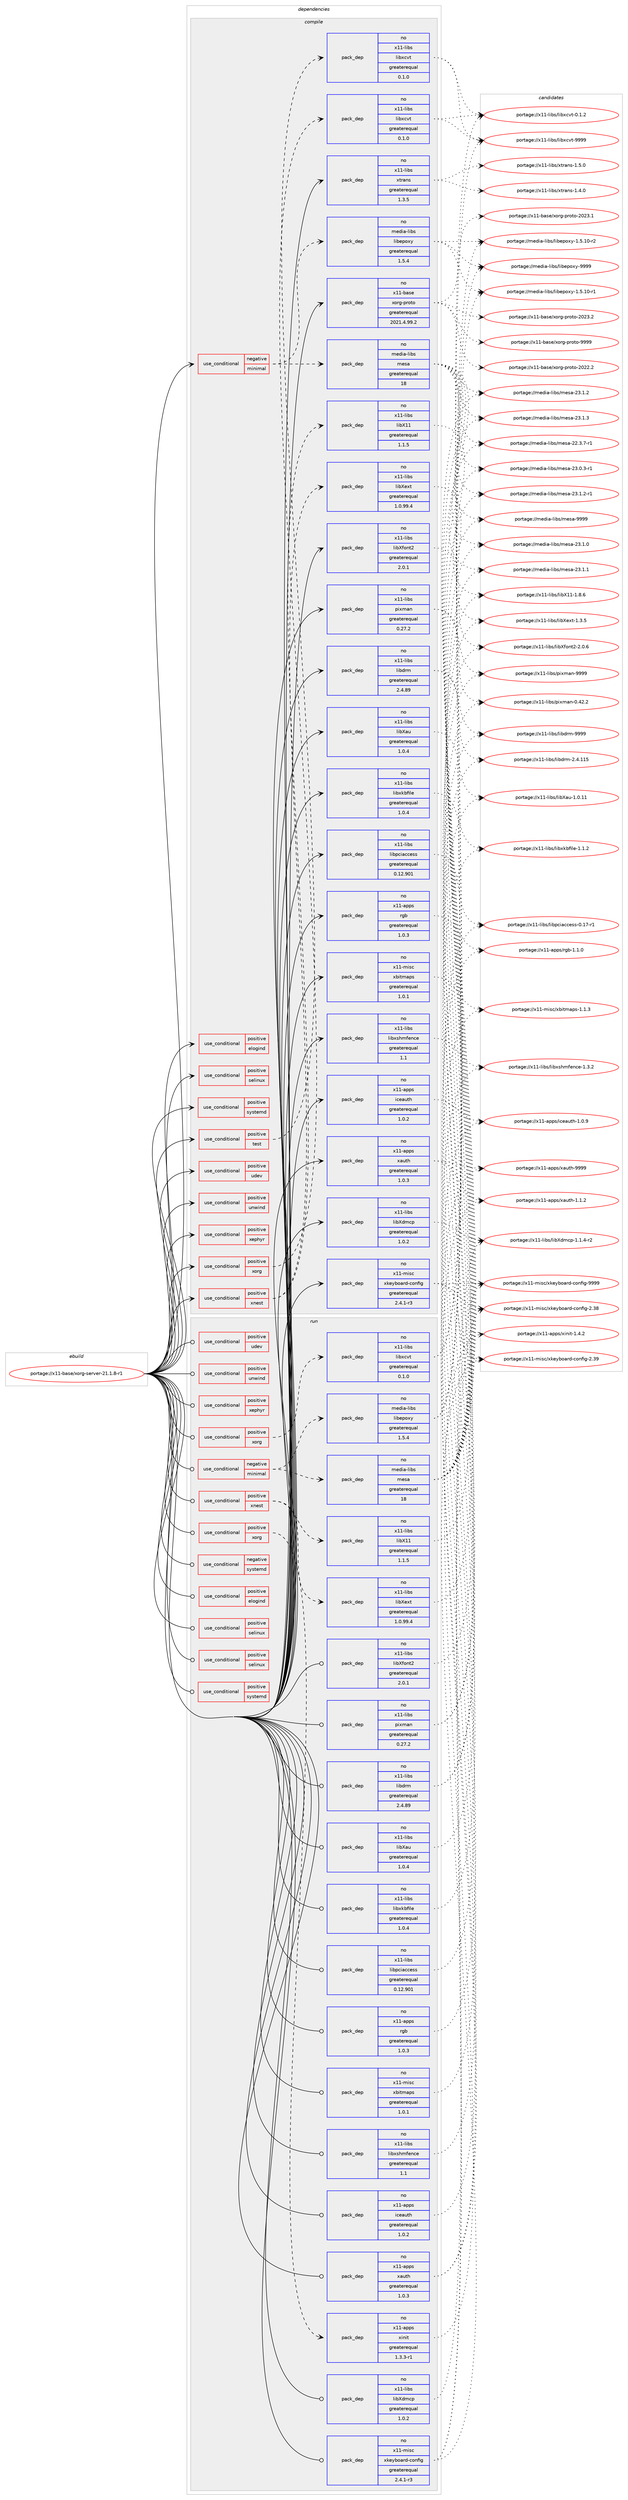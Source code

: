 digraph prolog {

# *************
# Graph options
# *************

newrank=true;
concentrate=true;
compound=true;
graph [rankdir=LR,fontname=Helvetica,fontsize=10,ranksep=1.5];#, ranksep=2.5, nodesep=0.2];
edge  [arrowhead=vee];
node  [fontname=Helvetica,fontsize=10];

# **********
# The ebuild
# **********

subgraph cluster_leftcol {
color=gray;
label=<<i>ebuild</i>>;
id [label="portage://x11-base/xorg-server-21.1.8-r1", color=red, width=4, href="../x11-base/xorg-server-21.1.8-r1.svg"];
}

# ****************
# The dependencies
# ****************

subgraph cluster_midcol {
color=gray;
label=<<i>dependencies</i>>;
subgraph cluster_compile {
fillcolor="#eeeeee";
style=filled;
label=<<i>compile</i>>;
subgraph cond1316 {
dependency2992 [label=<<TABLE BORDER="0" CELLBORDER="1" CELLSPACING="0" CELLPADDING="4"><TR><TD ROWSPAN="3" CELLPADDING="10">use_conditional</TD></TR><TR><TD>negative</TD></TR><TR><TD>minimal</TD></TR></TABLE>>, shape=none, color=red];
subgraph pack1550 {
dependency2993 [label=<<TABLE BORDER="0" CELLBORDER="1" CELLSPACING="0" CELLPADDING="4" WIDTH="220"><TR><TD ROWSPAN="6" CELLPADDING="30">pack_dep</TD></TR><TR><TD WIDTH="110">no</TD></TR><TR><TD>media-libs</TD></TR><TR><TD>mesa</TD></TR><TR><TD>greaterequal</TD></TR><TR><TD>18</TD></TR></TABLE>>, shape=none, color=blue];
}
dependency2992:e -> dependency2993:w [weight=20,style="dashed",arrowhead="vee"];
subgraph pack1551 {
dependency2994 [label=<<TABLE BORDER="0" CELLBORDER="1" CELLSPACING="0" CELLPADDING="4" WIDTH="220"><TR><TD ROWSPAN="6" CELLPADDING="30">pack_dep</TD></TR><TR><TD WIDTH="110">no</TD></TR><TR><TD>media-libs</TD></TR><TR><TD>libepoxy</TD></TR><TR><TD>greaterequal</TD></TR><TR><TD>1.5.4</TD></TR></TABLE>>, shape=none, color=blue];
}
dependency2992:e -> dependency2994:w [weight=20,style="dashed",arrowhead="vee"];
}
id:e -> dependency2992:w [weight=20,style="solid",arrowhead="vee"];
subgraph cond1317 {
dependency2995 [label=<<TABLE BORDER="0" CELLBORDER="1" CELLSPACING="0" CELLPADDING="4"><TR><TD ROWSPAN="3" CELLPADDING="10">use_conditional</TD></TR><TR><TD>positive</TD></TR><TR><TD>elogind</TD></TR></TABLE>>, shape=none, color=red];
# *** BEGIN UNKNOWN DEPENDENCY TYPE (TODO) ***
# dependency2995 -> package_dependency(portage://x11-base/xorg-server-21.1.8-r1,install,no,sys-apps,dbus,none,[,,],[],[])
# *** END UNKNOWN DEPENDENCY TYPE (TODO) ***

# *** BEGIN UNKNOWN DEPENDENCY TYPE (TODO) ***
# dependency2995 -> package_dependency(portage://x11-base/xorg-server-21.1.8-r1,install,no,sys-auth,elogind,none,[,,],[],[use(enable(pam),none)])
# *** END UNKNOWN DEPENDENCY TYPE (TODO) ***

# *** BEGIN UNKNOWN DEPENDENCY TYPE (TODO) ***
# dependency2995 -> package_dependency(portage://x11-base/xorg-server-21.1.8-r1,install,no,sys-auth,pambase,none,[,,],[],[use(enable(elogind),none)])
# *** END UNKNOWN DEPENDENCY TYPE (TODO) ***

}
id:e -> dependency2995:w [weight=20,style="solid",arrowhead="vee"];
subgraph cond1318 {
dependency2996 [label=<<TABLE BORDER="0" CELLBORDER="1" CELLSPACING="0" CELLPADDING="4"><TR><TD ROWSPAN="3" CELLPADDING="10">use_conditional</TD></TR><TR><TD>positive</TD></TR><TR><TD>selinux</TD></TR></TABLE>>, shape=none, color=red];
# *** BEGIN UNKNOWN DEPENDENCY TYPE (TODO) ***
# dependency2996 -> package_dependency(portage://x11-base/xorg-server-21.1.8-r1,install,no,sys-process,audit,none,[,,],[],[])
# *** END UNKNOWN DEPENDENCY TYPE (TODO) ***

# *** BEGIN UNKNOWN DEPENDENCY TYPE (TODO) ***
# dependency2996 -> package_dependency(portage://x11-base/xorg-server-21.1.8-r1,install,no,sys-libs,libselinux,none,[,,],any_same_slot,[])
# *** END UNKNOWN DEPENDENCY TYPE (TODO) ***

}
id:e -> dependency2996:w [weight=20,style="solid",arrowhead="vee"];
subgraph cond1319 {
dependency2997 [label=<<TABLE BORDER="0" CELLBORDER="1" CELLSPACING="0" CELLPADDING="4"><TR><TD ROWSPAN="3" CELLPADDING="10">use_conditional</TD></TR><TR><TD>positive</TD></TR><TR><TD>systemd</TD></TR></TABLE>>, shape=none, color=red];
# *** BEGIN UNKNOWN DEPENDENCY TYPE (TODO) ***
# dependency2997 -> package_dependency(portage://x11-base/xorg-server-21.1.8-r1,install,no,sys-apps,dbus,none,[,,],[],[])
# *** END UNKNOWN DEPENDENCY TYPE (TODO) ***

# *** BEGIN UNKNOWN DEPENDENCY TYPE (TODO) ***
# dependency2997 -> package_dependency(portage://x11-base/xorg-server-21.1.8-r1,install,no,sys-apps,systemd,none,[,,],[],[])
# *** END UNKNOWN DEPENDENCY TYPE (TODO) ***

}
id:e -> dependency2997:w [weight=20,style="solid",arrowhead="vee"];
subgraph cond1320 {
dependency2998 [label=<<TABLE BORDER="0" CELLBORDER="1" CELLSPACING="0" CELLPADDING="4"><TR><TD ROWSPAN="3" CELLPADDING="10">use_conditional</TD></TR><TR><TD>positive</TD></TR><TR><TD>test</TD></TR></TABLE>>, shape=none, color=red];
subgraph pack1552 {
dependency2999 [label=<<TABLE BORDER="0" CELLBORDER="1" CELLSPACING="0" CELLPADDING="4" WIDTH="220"><TR><TD ROWSPAN="6" CELLPADDING="30">pack_dep</TD></TR><TR><TD WIDTH="110">no</TD></TR><TR><TD>x11-libs</TD></TR><TR><TD>libxcvt</TD></TR><TR><TD>greaterequal</TD></TR><TR><TD>0.1.0</TD></TR></TABLE>>, shape=none, color=blue];
}
dependency2998:e -> dependency2999:w [weight=20,style="dashed",arrowhead="vee"];
}
id:e -> dependency2998:w [weight=20,style="solid",arrowhead="vee"];
subgraph cond1321 {
dependency3000 [label=<<TABLE BORDER="0" CELLBORDER="1" CELLSPACING="0" CELLPADDING="4"><TR><TD ROWSPAN="3" CELLPADDING="10">use_conditional</TD></TR><TR><TD>positive</TD></TR><TR><TD>udev</TD></TR></TABLE>>, shape=none, color=red];
# *** BEGIN UNKNOWN DEPENDENCY TYPE (TODO) ***
# dependency3000 -> package_dependency(portage://x11-base/xorg-server-21.1.8-r1,install,no,virtual,libudev,none,[,,],any_same_slot,[])
# *** END UNKNOWN DEPENDENCY TYPE (TODO) ***

}
id:e -> dependency3000:w [weight=20,style="solid",arrowhead="vee"];
subgraph cond1322 {
dependency3001 [label=<<TABLE BORDER="0" CELLBORDER="1" CELLSPACING="0" CELLPADDING="4"><TR><TD ROWSPAN="3" CELLPADDING="10">use_conditional</TD></TR><TR><TD>positive</TD></TR><TR><TD>unwind</TD></TR></TABLE>>, shape=none, color=red];
# *** BEGIN UNKNOWN DEPENDENCY TYPE (TODO) ***
# dependency3001 -> package_dependency(portage://x11-base/xorg-server-21.1.8-r1,install,no,sys-libs,libunwind,none,[,,],any_same_slot,[])
# *** END UNKNOWN DEPENDENCY TYPE (TODO) ***

}
id:e -> dependency3001:w [weight=20,style="solid",arrowhead="vee"];
subgraph cond1323 {
dependency3002 [label=<<TABLE BORDER="0" CELLBORDER="1" CELLSPACING="0" CELLPADDING="4"><TR><TD ROWSPAN="3" CELLPADDING="10">use_conditional</TD></TR><TR><TD>positive</TD></TR><TR><TD>xephyr</TD></TR></TABLE>>, shape=none, color=red];
# *** BEGIN UNKNOWN DEPENDENCY TYPE (TODO) ***
# dependency3002 -> package_dependency(portage://x11-base/xorg-server-21.1.8-r1,install,no,x11-libs,libxcb,none,[,,],[],[])
# *** END UNKNOWN DEPENDENCY TYPE (TODO) ***

# *** BEGIN UNKNOWN DEPENDENCY TYPE (TODO) ***
# dependency3002 -> package_dependency(portage://x11-base/xorg-server-21.1.8-r1,install,no,x11-libs,xcb-util,none,[,,],[],[])
# *** END UNKNOWN DEPENDENCY TYPE (TODO) ***

# *** BEGIN UNKNOWN DEPENDENCY TYPE (TODO) ***
# dependency3002 -> package_dependency(portage://x11-base/xorg-server-21.1.8-r1,install,no,x11-libs,xcb-util-image,none,[,,],[],[])
# *** END UNKNOWN DEPENDENCY TYPE (TODO) ***

# *** BEGIN UNKNOWN DEPENDENCY TYPE (TODO) ***
# dependency3002 -> package_dependency(portage://x11-base/xorg-server-21.1.8-r1,install,no,x11-libs,xcb-util-keysyms,none,[,,],[],[])
# *** END UNKNOWN DEPENDENCY TYPE (TODO) ***

# *** BEGIN UNKNOWN DEPENDENCY TYPE (TODO) ***
# dependency3002 -> package_dependency(portage://x11-base/xorg-server-21.1.8-r1,install,no,x11-libs,xcb-util-renderutil,none,[,,],[],[])
# *** END UNKNOWN DEPENDENCY TYPE (TODO) ***

# *** BEGIN UNKNOWN DEPENDENCY TYPE (TODO) ***
# dependency3002 -> package_dependency(portage://x11-base/xorg-server-21.1.8-r1,install,no,x11-libs,xcb-util-wm,none,[,,],[],[])
# *** END UNKNOWN DEPENDENCY TYPE (TODO) ***

}
id:e -> dependency3002:w [weight=20,style="solid",arrowhead="vee"];
subgraph cond1324 {
dependency3003 [label=<<TABLE BORDER="0" CELLBORDER="1" CELLSPACING="0" CELLPADDING="4"><TR><TD ROWSPAN="3" CELLPADDING="10">use_conditional</TD></TR><TR><TD>positive</TD></TR><TR><TD>xnest</TD></TR></TABLE>>, shape=none, color=red];
subgraph pack1553 {
dependency3004 [label=<<TABLE BORDER="0" CELLBORDER="1" CELLSPACING="0" CELLPADDING="4" WIDTH="220"><TR><TD ROWSPAN="6" CELLPADDING="30">pack_dep</TD></TR><TR><TD WIDTH="110">no</TD></TR><TR><TD>x11-libs</TD></TR><TR><TD>libXext</TD></TR><TR><TD>greaterequal</TD></TR><TR><TD>1.0.99.4</TD></TR></TABLE>>, shape=none, color=blue];
}
dependency3003:e -> dependency3004:w [weight=20,style="dashed",arrowhead="vee"];
subgraph pack1554 {
dependency3005 [label=<<TABLE BORDER="0" CELLBORDER="1" CELLSPACING="0" CELLPADDING="4" WIDTH="220"><TR><TD ROWSPAN="6" CELLPADDING="30">pack_dep</TD></TR><TR><TD WIDTH="110">no</TD></TR><TR><TD>x11-libs</TD></TR><TR><TD>libX11</TD></TR><TR><TD>greaterequal</TD></TR><TR><TD>1.1.5</TD></TR></TABLE>>, shape=none, color=blue];
}
dependency3003:e -> dependency3005:w [weight=20,style="dashed",arrowhead="vee"];
}
id:e -> dependency3003:w [weight=20,style="solid",arrowhead="vee"];
subgraph cond1325 {
dependency3006 [label=<<TABLE BORDER="0" CELLBORDER="1" CELLSPACING="0" CELLPADDING="4"><TR><TD ROWSPAN="3" CELLPADDING="10">use_conditional</TD></TR><TR><TD>positive</TD></TR><TR><TD>xorg</TD></TR></TABLE>>, shape=none, color=red];
subgraph pack1555 {
dependency3007 [label=<<TABLE BORDER="0" CELLBORDER="1" CELLSPACING="0" CELLPADDING="4" WIDTH="220"><TR><TD ROWSPAN="6" CELLPADDING="30">pack_dep</TD></TR><TR><TD WIDTH="110">no</TD></TR><TR><TD>x11-libs</TD></TR><TR><TD>libxcvt</TD></TR><TR><TD>greaterequal</TD></TR><TR><TD>0.1.0</TD></TR></TABLE>>, shape=none, color=blue];
}
dependency3006:e -> dependency3007:w [weight=20,style="dashed",arrowhead="vee"];
}
id:e -> dependency3006:w [weight=20,style="solid",arrowhead="vee"];
# *** BEGIN UNKNOWN DEPENDENCY TYPE (TODO) ***
# id -> package_dependency(portage://x11-base/xorg-server-21.1.8-r1,install,no,dev-libs,libbsd,none,[,,],[],[])
# *** END UNKNOWN DEPENDENCY TYPE (TODO) ***

# *** BEGIN UNKNOWN DEPENDENCY TYPE (TODO) ***
# id -> package_dependency(portage://x11-base/xorg-server-21.1.8-r1,install,no,dev-libs,openssl,none,[,,],[slot(0),equal],[])
# *** END UNKNOWN DEPENDENCY TYPE (TODO) ***

# *** BEGIN UNKNOWN DEPENDENCY TYPE (TODO) ***
# id -> package_dependency(portage://x11-base/xorg-server-21.1.8-r1,install,no,media-fonts,font-util,none,[,,],[],[])
# *** END UNKNOWN DEPENDENCY TYPE (TODO) ***

# *** BEGIN UNKNOWN DEPENDENCY TYPE (TODO) ***
# id -> package_dependency(portage://x11-base/xorg-server-21.1.8-r1,install,no,media-libs,libglvnd,none,[,,],[],[use(enable(X),none)])
# *** END UNKNOWN DEPENDENCY TYPE (TODO) ***

subgraph pack1556 {
dependency3008 [label=<<TABLE BORDER="0" CELLBORDER="1" CELLSPACING="0" CELLPADDING="4" WIDTH="220"><TR><TD ROWSPAN="6" CELLPADDING="30">pack_dep</TD></TR><TR><TD WIDTH="110">no</TD></TR><TR><TD>x11-apps</TD></TR><TR><TD>iceauth</TD></TR><TR><TD>greaterequal</TD></TR><TR><TD>1.0.2</TD></TR></TABLE>>, shape=none, color=blue];
}
id:e -> dependency3008:w [weight=20,style="solid",arrowhead="vee"];
subgraph pack1557 {
dependency3009 [label=<<TABLE BORDER="0" CELLBORDER="1" CELLSPACING="0" CELLPADDING="4" WIDTH="220"><TR><TD ROWSPAN="6" CELLPADDING="30">pack_dep</TD></TR><TR><TD WIDTH="110">no</TD></TR><TR><TD>x11-apps</TD></TR><TR><TD>rgb</TD></TR><TR><TD>greaterequal</TD></TR><TR><TD>1.0.3</TD></TR></TABLE>>, shape=none, color=blue];
}
id:e -> dependency3009:w [weight=20,style="solid",arrowhead="vee"];
subgraph pack1558 {
dependency3010 [label=<<TABLE BORDER="0" CELLBORDER="1" CELLSPACING="0" CELLPADDING="4" WIDTH="220"><TR><TD ROWSPAN="6" CELLPADDING="30">pack_dep</TD></TR><TR><TD WIDTH="110">no</TD></TR><TR><TD>x11-apps</TD></TR><TR><TD>xauth</TD></TR><TR><TD>greaterequal</TD></TR><TR><TD>1.0.3</TD></TR></TABLE>>, shape=none, color=blue];
}
id:e -> dependency3010:w [weight=20,style="solid",arrowhead="vee"];
# *** BEGIN UNKNOWN DEPENDENCY TYPE (TODO) ***
# id -> package_dependency(portage://x11-base/xorg-server-21.1.8-r1,install,no,x11-apps,xkbcomp,none,[,,],[],[])
# *** END UNKNOWN DEPENDENCY TYPE (TODO) ***

subgraph pack1559 {
dependency3011 [label=<<TABLE BORDER="0" CELLBORDER="1" CELLSPACING="0" CELLPADDING="4" WIDTH="220"><TR><TD ROWSPAN="6" CELLPADDING="30">pack_dep</TD></TR><TR><TD WIDTH="110">no</TD></TR><TR><TD>x11-base</TD></TR><TR><TD>xorg-proto</TD></TR><TR><TD>greaterequal</TD></TR><TR><TD>2021.4.99.2</TD></TR></TABLE>>, shape=none, color=blue];
}
id:e -> dependency3011:w [weight=20,style="solid",arrowhead="vee"];
subgraph pack1560 {
dependency3012 [label=<<TABLE BORDER="0" CELLBORDER="1" CELLSPACING="0" CELLPADDING="4" WIDTH="220"><TR><TD ROWSPAN="6" CELLPADDING="30">pack_dep</TD></TR><TR><TD WIDTH="110">no</TD></TR><TR><TD>x11-libs</TD></TR><TR><TD>libXau</TD></TR><TR><TD>greaterequal</TD></TR><TR><TD>1.0.4</TD></TR></TABLE>>, shape=none, color=blue];
}
id:e -> dependency3012:w [weight=20,style="solid",arrowhead="vee"];
subgraph pack1561 {
dependency3013 [label=<<TABLE BORDER="0" CELLBORDER="1" CELLSPACING="0" CELLPADDING="4" WIDTH="220"><TR><TD ROWSPAN="6" CELLPADDING="30">pack_dep</TD></TR><TR><TD WIDTH="110">no</TD></TR><TR><TD>x11-libs</TD></TR><TR><TD>libXdmcp</TD></TR><TR><TD>greaterequal</TD></TR><TR><TD>1.0.2</TD></TR></TABLE>>, shape=none, color=blue];
}
id:e -> dependency3013:w [weight=20,style="solid",arrowhead="vee"];
subgraph pack1562 {
dependency3014 [label=<<TABLE BORDER="0" CELLBORDER="1" CELLSPACING="0" CELLPADDING="4" WIDTH="220"><TR><TD ROWSPAN="6" CELLPADDING="30">pack_dep</TD></TR><TR><TD WIDTH="110">no</TD></TR><TR><TD>x11-libs</TD></TR><TR><TD>libXfont2</TD></TR><TR><TD>greaterequal</TD></TR><TR><TD>2.0.1</TD></TR></TABLE>>, shape=none, color=blue];
}
id:e -> dependency3014:w [weight=20,style="solid",arrowhead="vee"];
subgraph pack1563 {
dependency3015 [label=<<TABLE BORDER="0" CELLBORDER="1" CELLSPACING="0" CELLPADDING="4" WIDTH="220"><TR><TD ROWSPAN="6" CELLPADDING="30">pack_dep</TD></TR><TR><TD WIDTH="110">no</TD></TR><TR><TD>x11-libs</TD></TR><TR><TD>libdrm</TD></TR><TR><TD>greaterequal</TD></TR><TR><TD>2.4.89</TD></TR></TABLE>>, shape=none, color=blue];
}
id:e -> dependency3015:w [weight=20,style="solid",arrowhead="vee"];
subgraph pack1564 {
dependency3016 [label=<<TABLE BORDER="0" CELLBORDER="1" CELLSPACING="0" CELLPADDING="4" WIDTH="220"><TR><TD ROWSPAN="6" CELLPADDING="30">pack_dep</TD></TR><TR><TD WIDTH="110">no</TD></TR><TR><TD>x11-libs</TD></TR><TR><TD>libpciaccess</TD></TR><TR><TD>greaterequal</TD></TR><TR><TD>0.12.901</TD></TR></TABLE>>, shape=none, color=blue];
}
id:e -> dependency3016:w [weight=20,style="solid",arrowhead="vee"];
subgraph pack1565 {
dependency3017 [label=<<TABLE BORDER="0" CELLBORDER="1" CELLSPACING="0" CELLPADDING="4" WIDTH="220"><TR><TD ROWSPAN="6" CELLPADDING="30">pack_dep</TD></TR><TR><TD WIDTH="110">no</TD></TR><TR><TD>x11-libs</TD></TR><TR><TD>libxkbfile</TD></TR><TR><TD>greaterequal</TD></TR><TR><TD>1.0.4</TD></TR></TABLE>>, shape=none, color=blue];
}
id:e -> dependency3017:w [weight=20,style="solid",arrowhead="vee"];
subgraph pack1566 {
dependency3018 [label=<<TABLE BORDER="0" CELLBORDER="1" CELLSPACING="0" CELLPADDING="4" WIDTH="220"><TR><TD ROWSPAN="6" CELLPADDING="30">pack_dep</TD></TR><TR><TD WIDTH="110">no</TD></TR><TR><TD>x11-libs</TD></TR><TR><TD>libxshmfence</TD></TR><TR><TD>greaterequal</TD></TR><TR><TD>1.1</TD></TR></TABLE>>, shape=none, color=blue];
}
id:e -> dependency3018:w [weight=20,style="solid",arrowhead="vee"];
subgraph pack1567 {
dependency3019 [label=<<TABLE BORDER="0" CELLBORDER="1" CELLSPACING="0" CELLPADDING="4" WIDTH="220"><TR><TD ROWSPAN="6" CELLPADDING="30">pack_dep</TD></TR><TR><TD WIDTH="110">no</TD></TR><TR><TD>x11-libs</TD></TR><TR><TD>pixman</TD></TR><TR><TD>greaterequal</TD></TR><TR><TD>0.27.2</TD></TR></TABLE>>, shape=none, color=blue];
}
id:e -> dependency3019:w [weight=20,style="solid",arrowhead="vee"];
subgraph pack1568 {
dependency3020 [label=<<TABLE BORDER="0" CELLBORDER="1" CELLSPACING="0" CELLPADDING="4" WIDTH="220"><TR><TD ROWSPAN="6" CELLPADDING="30">pack_dep</TD></TR><TR><TD WIDTH="110">no</TD></TR><TR><TD>x11-libs</TD></TR><TR><TD>xtrans</TD></TR><TR><TD>greaterequal</TD></TR><TR><TD>1.3.5</TD></TR></TABLE>>, shape=none, color=blue];
}
id:e -> dependency3020:w [weight=20,style="solid",arrowhead="vee"];
subgraph pack1569 {
dependency3021 [label=<<TABLE BORDER="0" CELLBORDER="1" CELLSPACING="0" CELLPADDING="4" WIDTH="220"><TR><TD ROWSPAN="6" CELLPADDING="30">pack_dep</TD></TR><TR><TD WIDTH="110">no</TD></TR><TR><TD>x11-misc</TD></TR><TR><TD>xbitmaps</TD></TR><TR><TD>greaterequal</TD></TR><TR><TD>1.0.1</TD></TR></TABLE>>, shape=none, color=blue];
}
id:e -> dependency3021:w [weight=20,style="solid",arrowhead="vee"];
subgraph pack1570 {
dependency3022 [label=<<TABLE BORDER="0" CELLBORDER="1" CELLSPACING="0" CELLPADDING="4" WIDTH="220"><TR><TD ROWSPAN="6" CELLPADDING="30">pack_dep</TD></TR><TR><TD WIDTH="110">no</TD></TR><TR><TD>x11-misc</TD></TR><TR><TD>xkeyboard-config</TD></TR><TR><TD>greaterequal</TD></TR><TR><TD>2.4.1-r3</TD></TR></TABLE>>, shape=none, color=blue];
}
id:e -> dependency3022:w [weight=20,style="solid",arrowhead="vee"];
# *** BEGIN UNKNOWN DEPENDENCY TYPE (TODO) ***
# id -> package_dependency(portage://x11-base/xorg-server-21.1.8-r1,install,strong,x11-drivers,nvidia-drivers,none,[,,],[],[use(disable(libglvnd),positive)])
# *** END UNKNOWN DEPENDENCY TYPE (TODO) ***

}
subgraph cluster_compileandrun {
fillcolor="#eeeeee";
style=filled;
label=<<i>compile and run</i>>;
}
subgraph cluster_run {
fillcolor="#eeeeee";
style=filled;
label=<<i>run</i>>;
subgraph cond1326 {
dependency3023 [label=<<TABLE BORDER="0" CELLBORDER="1" CELLSPACING="0" CELLPADDING="4"><TR><TD ROWSPAN="3" CELLPADDING="10">use_conditional</TD></TR><TR><TD>negative</TD></TR><TR><TD>minimal</TD></TR></TABLE>>, shape=none, color=red];
subgraph pack1571 {
dependency3024 [label=<<TABLE BORDER="0" CELLBORDER="1" CELLSPACING="0" CELLPADDING="4" WIDTH="220"><TR><TD ROWSPAN="6" CELLPADDING="30">pack_dep</TD></TR><TR><TD WIDTH="110">no</TD></TR><TR><TD>media-libs</TD></TR><TR><TD>mesa</TD></TR><TR><TD>greaterequal</TD></TR><TR><TD>18</TD></TR></TABLE>>, shape=none, color=blue];
}
dependency3023:e -> dependency3024:w [weight=20,style="dashed",arrowhead="vee"];
subgraph pack1572 {
dependency3025 [label=<<TABLE BORDER="0" CELLBORDER="1" CELLSPACING="0" CELLPADDING="4" WIDTH="220"><TR><TD ROWSPAN="6" CELLPADDING="30">pack_dep</TD></TR><TR><TD WIDTH="110">no</TD></TR><TR><TD>media-libs</TD></TR><TR><TD>libepoxy</TD></TR><TR><TD>greaterequal</TD></TR><TR><TD>1.5.4</TD></TR></TABLE>>, shape=none, color=blue];
}
dependency3023:e -> dependency3025:w [weight=20,style="dashed",arrowhead="vee"];
}
id:e -> dependency3023:w [weight=20,style="solid",arrowhead="odot"];
subgraph cond1327 {
dependency3026 [label=<<TABLE BORDER="0" CELLBORDER="1" CELLSPACING="0" CELLPADDING="4"><TR><TD ROWSPAN="3" CELLPADDING="10">use_conditional</TD></TR><TR><TD>negative</TD></TR><TR><TD>systemd</TD></TR></TABLE>>, shape=none, color=red];
# *** BEGIN UNKNOWN DEPENDENCY TYPE (TODO) ***
# dependency3026 -> package_dependency(portage://x11-base/xorg-server-21.1.8-r1,run,no,gui-libs,display-manager-init,none,[,,],[],[])
# *** END UNKNOWN DEPENDENCY TYPE (TODO) ***

}
id:e -> dependency3026:w [weight=20,style="solid",arrowhead="odot"];
subgraph cond1328 {
dependency3027 [label=<<TABLE BORDER="0" CELLBORDER="1" CELLSPACING="0" CELLPADDING="4"><TR><TD ROWSPAN="3" CELLPADDING="10">use_conditional</TD></TR><TR><TD>positive</TD></TR><TR><TD>elogind</TD></TR></TABLE>>, shape=none, color=red];
# *** BEGIN UNKNOWN DEPENDENCY TYPE (TODO) ***
# dependency3027 -> package_dependency(portage://x11-base/xorg-server-21.1.8-r1,run,no,sys-apps,dbus,none,[,,],[],[])
# *** END UNKNOWN DEPENDENCY TYPE (TODO) ***

# *** BEGIN UNKNOWN DEPENDENCY TYPE (TODO) ***
# dependency3027 -> package_dependency(portage://x11-base/xorg-server-21.1.8-r1,run,no,sys-auth,elogind,none,[,,],[],[use(enable(pam),none)])
# *** END UNKNOWN DEPENDENCY TYPE (TODO) ***

# *** BEGIN UNKNOWN DEPENDENCY TYPE (TODO) ***
# dependency3027 -> package_dependency(portage://x11-base/xorg-server-21.1.8-r1,run,no,sys-auth,pambase,none,[,,],[],[use(enable(elogind),none)])
# *** END UNKNOWN DEPENDENCY TYPE (TODO) ***

}
id:e -> dependency3027:w [weight=20,style="solid",arrowhead="odot"];
subgraph cond1329 {
dependency3028 [label=<<TABLE BORDER="0" CELLBORDER="1" CELLSPACING="0" CELLPADDING="4"><TR><TD ROWSPAN="3" CELLPADDING="10">use_conditional</TD></TR><TR><TD>positive</TD></TR><TR><TD>selinux</TD></TR></TABLE>>, shape=none, color=red];
# *** BEGIN UNKNOWN DEPENDENCY TYPE (TODO) ***
# dependency3028 -> package_dependency(portage://x11-base/xorg-server-21.1.8-r1,run,no,sec-policy,selinux-xserver,none,[,,],[],[])
# *** END UNKNOWN DEPENDENCY TYPE (TODO) ***

}
id:e -> dependency3028:w [weight=20,style="solid",arrowhead="odot"];
subgraph cond1330 {
dependency3029 [label=<<TABLE BORDER="0" CELLBORDER="1" CELLSPACING="0" CELLPADDING="4"><TR><TD ROWSPAN="3" CELLPADDING="10">use_conditional</TD></TR><TR><TD>positive</TD></TR><TR><TD>selinux</TD></TR></TABLE>>, shape=none, color=red];
# *** BEGIN UNKNOWN DEPENDENCY TYPE (TODO) ***
# dependency3029 -> package_dependency(portage://x11-base/xorg-server-21.1.8-r1,run,no,sys-process,audit,none,[,,],[],[])
# *** END UNKNOWN DEPENDENCY TYPE (TODO) ***

# *** BEGIN UNKNOWN DEPENDENCY TYPE (TODO) ***
# dependency3029 -> package_dependency(portage://x11-base/xorg-server-21.1.8-r1,run,no,sys-libs,libselinux,none,[,,],any_same_slot,[])
# *** END UNKNOWN DEPENDENCY TYPE (TODO) ***

}
id:e -> dependency3029:w [weight=20,style="solid",arrowhead="odot"];
subgraph cond1331 {
dependency3030 [label=<<TABLE BORDER="0" CELLBORDER="1" CELLSPACING="0" CELLPADDING="4"><TR><TD ROWSPAN="3" CELLPADDING="10">use_conditional</TD></TR><TR><TD>positive</TD></TR><TR><TD>systemd</TD></TR></TABLE>>, shape=none, color=red];
# *** BEGIN UNKNOWN DEPENDENCY TYPE (TODO) ***
# dependency3030 -> package_dependency(portage://x11-base/xorg-server-21.1.8-r1,run,no,sys-apps,dbus,none,[,,],[],[])
# *** END UNKNOWN DEPENDENCY TYPE (TODO) ***

# *** BEGIN UNKNOWN DEPENDENCY TYPE (TODO) ***
# dependency3030 -> package_dependency(portage://x11-base/xorg-server-21.1.8-r1,run,no,sys-apps,systemd,none,[,,],[],[])
# *** END UNKNOWN DEPENDENCY TYPE (TODO) ***

}
id:e -> dependency3030:w [weight=20,style="solid",arrowhead="odot"];
subgraph cond1332 {
dependency3031 [label=<<TABLE BORDER="0" CELLBORDER="1" CELLSPACING="0" CELLPADDING="4"><TR><TD ROWSPAN="3" CELLPADDING="10">use_conditional</TD></TR><TR><TD>positive</TD></TR><TR><TD>udev</TD></TR></TABLE>>, shape=none, color=red];
# *** BEGIN UNKNOWN DEPENDENCY TYPE (TODO) ***
# dependency3031 -> package_dependency(portage://x11-base/xorg-server-21.1.8-r1,run,no,virtual,libudev,none,[,,],any_same_slot,[])
# *** END UNKNOWN DEPENDENCY TYPE (TODO) ***

}
id:e -> dependency3031:w [weight=20,style="solid",arrowhead="odot"];
subgraph cond1333 {
dependency3032 [label=<<TABLE BORDER="0" CELLBORDER="1" CELLSPACING="0" CELLPADDING="4"><TR><TD ROWSPAN="3" CELLPADDING="10">use_conditional</TD></TR><TR><TD>positive</TD></TR><TR><TD>unwind</TD></TR></TABLE>>, shape=none, color=red];
# *** BEGIN UNKNOWN DEPENDENCY TYPE (TODO) ***
# dependency3032 -> package_dependency(portage://x11-base/xorg-server-21.1.8-r1,run,no,sys-libs,libunwind,none,[,,],any_same_slot,[])
# *** END UNKNOWN DEPENDENCY TYPE (TODO) ***

}
id:e -> dependency3032:w [weight=20,style="solid",arrowhead="odot"];
subgraph cond1334 {
dependency3033 [label=<<TABLE BORDER="0" CELLBORDER="1" CELLSPACING="0" CELLPADDING="4"><TR><TD ROWSPAN="3" CELLPADDING="10">use_conditional</TD></TR><TR><TD>positive</TD></TR><TR><TD>xephyr</TD></TR></TABLE>>, shape=none, color=red];
# *** BEGIN UNKNOWN DEPENDENCY TYPE (TODO) ***
# dependency3033 -> package_dependency(portage://x11-base/xorg-server-21.1.8-r1,run,no,x11-libs,libxcb,none,[,,],[],[])
# *** END UNKNOWN DEPENDENCY TYPE (TODO) ***

# *** BEGIN UNKNOWN DEPENDENCY TYPE (TODO) ***
# dependency3033 -> package_dependency(portage://x11-base/xorg-server-21.1.8-r1,run,no,x11-libs,xcb-util,none,[,,],[],[])
# *** END UNKNOWN DEPENDENCY TYPE (TODO) ***

# *** BEGIN UNKNOWN DEPENDENCY TYPE (TODO) ***
# dependency3033 -> package_dependency(portage://x11-base/xorg-server-21.1.8-r1,run,no,x11-libs,xcb-util-image,none,[,,],[],[])
# *** END UNKNOWN DEPENDENCY TYPE (TODO) ***

# *** BEGIN UNKNOWN DEPENDENCY TYPE (TODO) ***
# dependency3033 -> package_dependency(portage://x11-base/xorg-server-21.1.8-r1,run,no,x11-libs,xcb-util-keysyms,none,[,,],[],[])
# *** END UNKNOWN DEPENDENCY TYPE (TODO) ***

# *** BEGIN UNKNOWN DEPENDENCY TYPE (TODO) ***
# dependency3033 -> package_dependency(portage://x11-base/xorg-server-21.1.8-r1,run,no,x11-libs,xcb-util-renderutil,none,[,,],[],[])
# *** END UNKNOWN DEPENDENCY TYPE (TODO) ***

# *** BEGIN UNKNOWN DEPENDENCY TYPE (TODO) ***
# dependency3033 -> package_dependency(portage://x11-base/xorg-server-21.1.8-r1,run,no,x11-libs,xcb-util-wm,none,[,,],[],[])
# *** END UNKNOWN DEPENDENCY TYPE (TODO) ***

}
id:e -> dependency3033:w [weight=20,style="solid",arrowhead="odot"];
subgraph cond1335 {
dependency3034 [label=<<TABLE BORDER="0" CELLBORDER="1" CELLSPACING="0" CELLPADDING="4"><TR><TD ROWSPAN="3" CELLPADDING="10">use_conditional</TD></TR><TR><TD>positive</TD></TR><TR><TD>xnest</TD></TR></TABLE>>, shape=none, color=red];
subgraph pack1573 {
dependency3035 [label=<<TABLE BORDER="0" CELLBORDER="1" CELLSPACING="0" CELLPADDING="4" WIDTH="220"><TR><TD ROWSPAN="6" CELLPADDING="30">pack_dep</TD></TR><TR><TD WIDTH="110">no</TD></TR><TR><TD>x11-libs</TD></TR><TR><TD>libXext</TD></TR><TR><TD>greaterequal</TD></TR><TR><TD>1.0.99.4</TD></TR></TABLE>>, shape=none, color=blue];
}
dependency3034:e -> dependency3035:w [weight=20,style="dashed",arrowhead="vee"];
subgraph pack1574 {
dependency3036 [label=<<TABLE BORDER="0" CELLBORDER="1" CELLSPACING="0" CELLPADDING="4" WIDTH="220"><TR><TD ROWSPAN="6" CELLPADDING="30">pack_dep</TD></TR><TR><TD WIDTH="110">no</TD></TR><TR><TD>x11-libs</TD></TR><TR><TD>libX11</TD></TR><TR><TD>greaterequal</TD></TR><TR><TD>1.1.5</TD></TR></TABLE>>, shape=none, color=blue];
}
dependency3034:e -> dependency3036:w [weight=20,style="dashed",arrowhead="vee"];
}
id:e -> dependency3034:w [weight=20,style="solid",arrowhead="odot"];
subgraph cond1336 {
dependency3037 [label=<<TABLE BORDER="0" CELLBORDER="1" CELLSPACING="0" CELLPADDING="4"><TR><TD ROWSPAN="3" CELLPADDING="10">use_conditional</TD></TR><TR><TD>positive</TD></TR><TR><TD>xorg</TD></TR></TABLE>>, shape=none, color=red];
subgraph pack1575 {
dependency3038 [label=<<TABLE BORDER="0" CELLBORDER="1" CELLSPACING="0" CELLPADDING="4" WIDTH="220"><TR><TD ROWSPAN="6" CELLPADDING="30">pack_dep</TD></TR><TR><TD WIDTH="110">no</TD></TR><TR><TD>x11-apps</TD></TR><TR><TD>xinit</TD></TR><TR><TD>greaterequal</TD></TR><TR><TD>1.3.3-r1</TD></TR></TABLE>>, shape=none, color=blue];
}
dependency3037:e -> dependency3038:w [weight=20,style="dashed",arrowhead="vee"];
}
id:e -> dependency3037:w [weight=20,style="solid",arrowhead="odot"];
subgraph cond1337 {
dependency3039 [label=<<TABLE BORDER="0" CELLBORDER="1" CELLSPACING="0" CELLPADDING="4"><TR><TD ROWSPAN="3" CELLPADDING="10">use_conditional</TD></TR><TR><TD>positive</TD></TR><TR><TD>xorg</TD></TR></TABLE>>, shape=none, color=red];
subgraph pack1576 {
dependency3040 [label=<<TABLE BORDER="0" CELLBORDER="1" CELLSPACING="0" CELLPADDING="4" WIDTH="220"><TR><TD ROWSPAN="6" CELLPADDING="30">pack_dep</TD></TR><TR><TD WIDTH="110">no</TD></TR><TR><TD>x11-libs</TD></TR><TR><TD>libxcvt</TD></TR><TR><TD>greaterequal</TD></TR><TR><TD>0.1.0</TD></TR></TABLE>>, shape=none, color=blue];
}
dependency3039:e -> dependency3040:w [weight=20,style="dashed",arrowhead="vee"];
}
id:e -> dependency3039:w [weight=20,style="solid",arrowhead="odot"];
# *** BEGIN UNKNOWN DEPENDENCY TYPE (TODO) ***
# id -> package_dependency(portage://x11-base/xorg-server-21.1.8-r1,run,no,dev-libs,libbsd,none,[,,],[],[])
# *** END UNKNOWN DEPENDENCY TYPE (TODO) ***

# *** BEGIN UNKNOWN DEPENDENCY TYPE (TODO) ***
# id -> package_dependency(portage://x11-base/xorg-server-21.1.8-r1,run,no,dev-libs,openssl,none,[,,],[slot(0),equal],[])
# *** END UNKNOWN DEPENDENCY TYPE (TODO) ***

# *** BEGIN UNKNOWN DEPENDENCY TYPE (TODO) ***
# id -> package_dependency(portage://x11-base/xorg-server-21.1.8-r1,run,no,media-libs,libglvnd,none,[,,],[],[use(enable(X),none)])
# *** END UNKNOWN DEPENDENCY TYPE (TODO) ***

subgraph pack1577 {
dependency3041 [label=<<TABLE BORDER="0" CELLBORDER="1" CELLSPACING="0" CELLPADDING="4" WIDTH="220"><TR><TD ROWSPAN="6" CELLPADDING="30">pack_dep</TD></TR><TR><TD WIDTH="110">no</TD></TR><TR><TD>x11-apps</TD></TR><TR><TD>iceauth</TD></TR><TR><TD>greaterequal</TD></TR><TR><TD>1.0.2</TD></TR></TABLE>>, shape=none, color=blue];
}
id:e -> dependency3041:w [weight=20,style="solid",arrowhead="odot"];
subgraph pack1578 {
dependency3042 [label=<<TABLE BORDER="0" CELLBORDER="1" CELLSPACING="0" CELLPADDING="4" WIDTH="220"><TR><TD ROWSPAN="6" CELLPADDING="30">pack_dep</TD></TR><TR><TD WIDTH="110">no</TD></TR><TR><TD>x11-apps</TD></TR><TR><TD>rgb</TD></TR><TR><TD>greaterequal</TD></TR><TR><TD>1.0.3</TD></TR></TABLE>>, shape=none, color=blue];
}
id:e -> dependency3042:w [weight=20,style="solid",arrowhead="odot"];
subgraph pack1579 {
dependency3043 [label=<<TABLE BORDER="0" CELLBORDER="1" CELLSPACING="0" CELLPADDING="4" WIDTH="220"><TR><TD ROWSPAN="6" CELLPADDING="30">pack_dep</TD></TR><TR><TD WIDTH="110">no</TD></TR><TR><TD>x11-apps</TD></TR><TR><TD>xauth</TD></TR><TR><TD>greaterequal</TD></TR><TR><TD>1.0.3</TD></TR></TABLE>>, shape=none, color=blue];
}
id:e -> dependency3043:w [weight=20,style="solid",arrowhead="odot"];
# *** BEGIN UNKNOWN DEPENDENCY TYPE (TODO) ***
# id -> package_dependency(portage://x11-base/xorg-server-21.1.8-r1,run,no,x11-apps,xkbcomp,none,[,,],[],[])
# *** END UNKNOWN DEPENDENCY TYPE (TODO) ***

subgraph pack1580 {
dependency3044 [label=<<TABLE BORDER="0" CELLBORDER="1" CELLSPACING="0" CELLPADDING="4" WIDTH="220"><TR><TD ROWSPAN="6" CELLPADDING="30">pack_dep</TD></TR><TR><TD WIDTH="110">no</TD></TR><TR><TD>x11-libs</TD></TR><TR><TD>libXau</TD></TR><TR><TD>greaterequal</TD></TR><TR><TD>1.0.4</TD></TR></TABLE>>, shape=none, color=blue];
}
id:e -> dependency3044:w [weight=20,style="solid",arrowhead="odot"];
subgraph pack1581 {
dependency3045 [label=<<TABLE BORDER="0" CELLBORDER="1" CELLSPACING="0" CELLPADDING="4" WIDTH="220"><TR><TD ROWSPAN="6" CELLPADDING="30">pack_dep</TD></TR><TR><TD WIDTH="110">no</TD></TR><TR><TD>x11-libs</TD></TR><TR><TD>libXdmcp</TD></TR><TR><TD>greaterequal</TD></TR><TR><TD>1.0.2</TD></TR></TABLE>>, shape=none, color=blue];
}
id:e -> dependency3045:w [weight=20,style="solid",arrowhead="odot"];
subgraph pack1582 {
dependency3046 [label=<<TABLE BORDER="0" CELLBORDER="1" CELLSPACING="0" CELLPADDING="4" WIDTH="220"><TR><TD ROWSPAN="6" CELLPADDING="30">pack_dep</TD></TR><TR><TD WIDTH="110">no</TD></TR><TR><TD>x11-libs</TD></TR><TR><TD>libXfont2</TD></TR><TR><TD>greaterequal</TD></TR><TR><TD>2.0.1</TD></TR></TABLE>>, shape=none, color=blue];
}
id:e -> dependency3046:w [weight=20,style="solid",arrowhead="odot"];
subgraph pack1583 {
dependency3047 [label=<<TABLE BORDER="0" CELLBORDER="1" CELLSPACING="0" CELLPADDING="4" WIDTH="220"><TR><TD ROWSPAN="6" CELLPADDING="30">pack_dep</TD></TR><TR><TD WIDTH="110">no</TD></TR><TR><TD>x11-libs</TD></TR><TR><TD>libdrm</TD></TR><TR><TD>greaterequal</TD></TR><TR><TD>2.4.89</TD></TR></TABLE>>, shape=none, color=blue];
}
id:e -> dependency3047:w [weight=20,style="solid",arrowhead="odot"];
subgraph pack1584 {
dependency3048 [label=<<TABLE BORDER="0" CELLBORDER="1" CELLSPACING="0" CELLPADDING="4" WIDTH="220"><TR><TD ROWSPAN="6" CELLPADDING="30">pack_dep</TD></TR><TR><TD WIDTH="110">no</TD></TR><TR><TD>x11-libs</TD></TR><TR><TD>libpciaccess</TD></TR><TR><TD>greaterequal</TD></TR><TR><TD>0.12.901</TD></TR></TABLE>>, shape=none, color=blue];
}
id:e -> dependency3048:w [weight=20,style="solid",arrowhead="odot"];
subgraph pack1585 {
dependency3049 [label=<<TABLE BORDER="0" CELLBORDER="1" CELLSPACING="0" CELLPADDING="4" WIDTH="220"><TR><TD ROWSPAN="6" CELLPADDING="30">pack_dep</TD></TR><TR><TD WIDTH="110">no</TD></TR><TR><TD>x11-libs</TD></TR><TR><TD>libxkbfile</TD></TR><TR><TD>greaterequal</TD></TR><TR><TD>1.0.4</TD></TR></TABLE>>, shape=none, color=blue];
}
id:e -> dependency3049:w [weight=20,style="solid",arrowhead="odot"];
subgraph pack1586 {
dependency3050 [label=<<TABLE BORDER="0" CELLBORDER="1" CELLSPACING="0" CELLPADDING="4" WIDTH="220"><TR><TD ROWSPAN="6" CELLPADDING="30">pack_dep</TD></TR><TR><TD WIDTH="110">no</TD></TR><TR><TD>x11-libs</TD></TR><TR><TD>libxshmfence</TD></TR><TR><TD>greaterequal</TD></TR><TR><TD>1.1</TD></TR></TABLE>>, shape=none, color=blue];
}
id:e -> dependency3050:w [weight=20,style="solid",arrowhead="odot"];
subgraph pack1587 {
dependency3051 [label=<<TABLE BORDER="0" CELLBORDER="1" CELLSPACING="0" CELLPADDING="4" WIDTH="220"><TR><TD ROWSPAN="6" CELLPADDING="30">pack_dep</TD></TR><TR><TD WIDTH="110">no</TD></TR><TR><TD>x11-libs</TD></TR><TR><TD>pixman</TD></TR><TR><TD>greaterequal</TD></TR><TR><TD>0.27.2</TD></TR></TABLE>>, shape=none, color=blue];
}
id:e -> dependency3051:w [weight=20,style="solid",arrowhead="odot"];
subgraph pack1588 {
dependency3052 [label=<<TABLE BORDER="0" CELLBORDER="1" CELLSPACING="0" CELLPADDING="4" WIDTH="220"><TR><TD ROWSPAN="6" CELLPADDING="30">pack_dep</TD></TR><TR><TD WIDTH="110">no</TD></TR><TR><TD>x11-misc</TD></TR><TR><TD>xbitmaps</TD></TR><TR><TD>greaterequal</TD></TR><TR><TD>1.0.1</TD></TR></TABLE>>, shape=none, color=blue];
}
id:e -> dependency3052:w [weight=20,style="solid",arrowhead="odot"];
subgraph pack1589 {
dependency3053 [label=<<TABLE BORDER="0" CELLBORDER="1" CELLSPACING="0" CELLPADDING="4" WIDTH="220"><TR><TD ROWSPAN="6" CELLPADDING="30">pack_dep</TD></TR><TR><TD WIDTH="110">no</TD></TR><TR><TD>x11-misc</TD></TR><TR><TD>xkeyboard-config</TD></TR><TR><TD>greaterequal</TD></TR><TR><TD>2.4.1-r3</TD></TR></TABLE>>, shape=none, color=blue];
}
id:e -> dependency3053:w [weight=20,style="solid",arrowhead="odot"];
# *** BEGIN UNKNOWN DEPENDENCY TYPE (TODO) ***
# id -> package_dependency(portage://x11-base/xorg-server-21.1.8-r1,run,strong,x11-drivers,nvidia-drivers,none,[,,],[],[use(disable(libglvnd),positive)])
# *** END UNKNOWN DEPENDENCY TYPE (TODO) ***

}
}

# **************
# The candidates
# **************

subgraph cluster_choices {
rank=same;
color=gray;
label=<<i>candidates</i>>;

subgraph choice1550 {
color=black;
nodesep=1;
choice1091011001059745108105981154710910111597455050465146554511449 [label="portage://media-libs/mesa-22.3.7-r1", color=red, width=4,href="../media-libs/mesa-22.3.7-r1.svg"];
choice1091011001059745108105981154710910111597455051464846514511449 [label="portage://media-libs/mesa-23.0.3-r1", color=red, width=4,href="../media-libs/mesa-23.0.3-r1.svg"];
choice109101100105974510810598115471091011159745505146494648 [label="portage://media-libs/mesa-23.1.0", color=red, width=4,href="../media-libs/mesa-23.1.0.svg"];
choice109101100105974510810598115471091011159745505146494649 [label="portage://media-libs/mesa-23.1.1", color=red, width=4,href="../media-libs/mesa-23.1.1.svg"];
choice109101100105974510810598115471091011159745505146494650 [label="portage://media-libs/mesa-23.1.2", color=red, width=4,href="../media-libs/mesa-23.1.2.svg"];
choice1091011001059745108105981154710910111597455051464946504511449 [label="portage://media-libs/mesa-23.1.2-r1", color=red, width=4,href="../media-libs/mesa-23.1.2-r1.svg"];
choice109101100105974510810598115471091011159745505146494651 [label="portage://media-libs/mesa-23.1.3", color=red, width=4,href="../media-libs/mesa-23.1.3.svg"];
choice10910110010597451081059811547109101115974557575757 [label="portage://media-libs/mesa-9999", color=red, width=4,href="../media-libs/mesa-9999.svg"];
dependency2993:e -> choice1091011001059745108105981154710910111597455050465146554511449:w [style=dotted,weight="100"];
dependency2993:e -> choice1091011001059745108105981154710910111597455051464846514511449:w [style=dotted,weight="100"];
dependency2993:e -> choice109101100105974510810598115471091011159745505146494648:w [style=dotted,weight="100"];
dependency2993:e -> choice109101100105974510810598115471091011159745505146494649:w [style=dotted,weight="100"];
dependency2993:e -> choice109101100105974510810598115471091011159745505146494650:w [style=dotted,weight="100"];
dependency2993:e -> choice1091011001059745108105981154710910111597455051464946504511449:w [style=dotted,weight="100"];
dependency2993:e -> choice109101100105974510810598115471091011159745505146494651:w [style=dotted,weight="100"];
dependency2993:e -> choice10910110010597451081059811547109101115974557575757:w [style=dotted,weight="100"];
}
subgraph choice1551 {
color=black;
nodesep=1;
choice1091011001059745108105981154710810598101112111120121454946534649484511449 [label="portage://media-libs/libepoxy-1.5.10-r1", color=red, width=4,href="../media-libs/libepoxy-1.5.10-r1.svg"];
choice1091011001059745108105981154710810598101112111120121454946534649484511450 [label="portage://media-libs/libepoxy-1.5.10-r2", color=red, width=4,href="../media-libs/libepoxy-1.5.10-r2.svg"];
choice10910110010597451081059811547108105981011121111201214557575757 [label="portage://media-libs/libepoxy-9999", color=red, width=4,href="../media-libs/libepoxy-9999.svg"];
dependency2994:e -> choice1091011001059745108105981154710810598101112111120121454946534649484511449:w [style=dotted,weight="100"];
dependency2994:e -> choice1091011001059745108105981154710810598101112111120121454946534649484511450:w [style=dotted,weight="100"];
dependency2994:e -> choice10910110010597451081059811547108105981011121111201214557575757:w [style=dotted,weight="100"];
}
subgraph choice1552 {
color=black;
nodesep=1;
choice12049494510810598115471081059812099118116454846494650 [label="portage://x11-libs/libxcvt-0.1.2", color=red, width=4,href="../x11-libs/libxcvt-0.1.2.svg"];
choice120494945108105981154710810598120991181164557575757 [label="portage://x11-libs/libxcvt-9999", color=red, width=4,href="../x11-libs/libxcvt-9999.svg"];
dependency2999:e -> choice12049494510810598115471081059812099118116454846494650:w [style=dotted,weight="100"];
dependency2999:e -> choice120494945108105981154710810598120991181164557575757:w [style=dotted,weight="100"];
}
subgraph choice1553 {
color=black;
nodesep=1;
choice12049494510810598115471081059888101120116454946514653 [label="portage://x11-libs/libXext-1.3.5", color=red, width=4,href="../x11-libs/libXext-1.3.5.svg"];
dependency3004:e -> choice12049494510810598115471081059888101120116454946514653:w [style=dotted,weight="100"];
}
subgraph choice1554 {
color=black;
nodesep=1;
choice120494945108105981154710810598884949454946564654 [label="portage://x11-libs/libX11-1.8.6", color=red, width=4,href="../x11-libs/libX11-1.8.6.svg"];
dependency3005:e -> choice120494945108105981154710810598884949454946564654:w [style=dotted,weight="100"];
}
subgraph choice1555 {
color=black;
nodesep=1;
choice12049494510810598115471081059812099118116454846494650 [label="portage://x11-libs/libxcvt-0.1.2", color=red, width=4,href="../x11-libs/libxcvt-0.1.2.svg"];
choice120494945108105981154710810598120991181164557575757 [label="portage://x11-libs/libxcvt-9999", color=red, width=4,href="../x11-libs/libxcvt-9999.svg"];
dependency3007:e -> choice12049494510810598115471081059812099118116454846494650:w [style=dotted,weight="100"];
dependency3007:e -> choice120494945108105981154710810598120991181164557575757:w [style=dotted,weight="100"];
}
subgraph choice1556 {
color=black;
nodesep=1;
choice12049494597112112115471059910197117116104454946484657 [label="portage://x11-apps/iceauth-1.0.9", color=red, width=4,href="../x11-apps/iceauth-1.0.9.svg"];
dependency3008:e -> choice12049494597112112115471059910197117116104454946484657:w [style=dotted,weight="100"];
}
subgraph choice1557 {
color=black;
nodesep=1;
choice120494945971121121154711410398454946494648 [label="portage://x11-apps/rgb-1.1.0", color=red, width=4,href="../x11-apps/rgb-1.1.0.svg"];
dependency3009:e -> choice120494945971121121154711410398454946494648:w [style=dotted,weight="100"];
}
subgraph choice1558 {
color=black;
nodesep=1;
choice120494945971121121154712097117116104454946494650 [label="portage://x11-apps/xauth-1.1.2", color=red, width=4,href="../x11-apps/xauth-1.1.2.svg"];
choice1204949459711211211547120971171161044557575757 [label="portage://x11-apps/xauth-9999", color=red, width=4,href="../x11-apps/xauth-9999.svg"];
dependency3010:e -> choice120494945971121121154712097117116104454946494650:w [style=dotted,weight="100"];
dependency3010:e -> choice1204949459711211211547120971171161044557575757:w [style=dotted,weight="100"];
}
subgraph choice1559 {
color=black;
nodesep=1;
choice1204949459897115101471201111141034511211411111611145504850504650 [label="portage://x11-base/xorg-proto-2022.2", color=red, width=4,href="../x11-base/xorg-proto-2022.2.svg"];
choice1204949459897115101471201111141034511211411111611145504850514649 [label="portage://x11-base/xorg-proto-2023.1", color=red, width=4,href="../x11-base/xorg-proto-2023.1.svg"];
choice1204949459897115101471201111141034511211411111611145504850514650 [label="portage://x11-base/xorg-proto-2023.2", color=red, width=4,href="../x11-base/xorg-proto-2023.2.svg"];
choice120494945989711510147120111114103451121141111161114557575757 [label="portage://x11-base/xorg-proto-9999", color=red, width=4,href="../x11-base/xorg-proto-9999.svg"];
dependency3011:e -> choice1204949459897115101471201111141034511211411111611145504850504650:w [style=dotted,weight="100"];
dependency3011:e -> choice1204949459897115101471201111141034511211411111611145504850514649:w [style=dotted,weight="100"];
dependency3011:e -> choice1204949459897115101471201111141034511211411111611145504850514650:w [style=dotted,weight="100"];
dependency3011:e -> choice120494945989711510147120111114103451121141111161114557575757:w [style=dotted,weight="100"];
}
subgraph choice1560 {
color=black;
nodesep=1;
choice120494945108105981154710810598889711745494648464949 [label="portage://x11-libs/libXau-1.0.11", color=red, width=4,href="../x11-libs/libXau-1.0.11.svg"];
dependency3012:e -> choice120494945108105981154710810598889711745494648464949:w [style=dotted,weight="100"];
}
subgraph choice1561 {
color=black;
nodesep=1;
choice12049494510810598115471081059888100109991124549464946524511450 [label="portage://x11-libs/libXdmcp-1.1.4-r2", color=red, width=4,href="../x11-libs/libXdmcp-1.1.4-r2.svg"];
dependency3013:e -> choice12049494510810598115471081059888100109991124549464946524511450:w [style=dotted,weight="100"];
}
subgraph choice1562 {
color=black;
nodesep=1;
choice1204949451081059811547108105988810211111011650455046484654 [label="portage://x11-libs/libXfont2-2.0.6", color=red, width=4,href="../x11-libs/libXfont2-2.0.6.svg"];
dependency3014:e -> choice1204949451081059811547108105988810211111011650455046484654:w [style=dotted,weight="100"];
}
subgraph choice1563 {
color=black;
nodesep=1;
choice1204949451081059811547108105981001141094550465246494953 [label="portage://x11-libs/libdrm-2.4.115", color=red, width=4,href="../x11-libs/libdrm-2.4.115.svg"];
choice1204949451081059811547108105981001141094557575757 [label="portage://x11-libs/libdrm-9999", color=red, width=4,href="../x11-libs/libdrm-9999.svg"];
dependency3015:e -> choice1204949451081059811547108105981001141094550465246494953:w [style=dotted,weight="100"];
dependency3015:e -> choice1204949451081059811547108105981001141094557575757:w [style=dotted,weight="100"];
}
subgraph choice1564 {
color=black;
nodesep=1;
choice1204949451081059811547108105981129910597999910111511545484649554511449 [label="portage://x11-libs/libpciaccess-0.17-r1", color=red, width=4,href="../x11-libs/libpciaccess-0.17-r1.svg"];
dependency3016:e -> choice1204949451081059811547108105981129910597999910111511545484649554511449:w [style=dotted,weight="100"];
}
subgraph choice1565 {
color=black;
nodesep=1;
choice12049494510810598115471081059812010798102105108101454946494650 [label="portage://x11-libs/libxkbfile-1.1.2", color=red, width=4,href="../x11-libs/libxkbfile-1.1.2.svg"];
dependency3017:e -> choice12049494510810598115471081059812010798102105108101454946494650:w [style=dotted,weight="100"];
}
subgraph choice1566 {
color=black;
nodesep=1;
choice12049494510810598115471081059812011510410910210111099101454946514650 [label="portage://x11-libs/libxshmfence-1.3.2", color=red, width=4,href="../x11-libs/libxshmfence-1.3.2.svg"];
dependency3018:e -> choice12049494510810598115471081059812011510410910210111099101454946514650:w [style=dotted,weight="100"];
}
subgraph choice1567 {
color=black;
nodesep=1;
choice12049494510810598115471121051201099711045484652504650 [label="portage://x11-libs/pixman-0.42.2", color=red, width=4,href="../x11-libs/pixman-0.42.2.svg"];
choice1204949451081059811547112105120109971104557575757 [label="portage://x11-libs/pixman-9999", color=red, width=4,href="../x11-libs/pixman-9999.svg"];
dependency3019:e -> choice12049494510810598115471121051201099711045484652504650:w [style=dotted,weight="100"];
dependency3019:e -> choice1204949451081059811547112105120109971104557575757:w [style=dotted,weight="100"];
}
subgraph choice1568 {
color=black;
nodesep=1;
choice120494945108105981154712011611497110115454946524648 [label="portage://x11-libs/xtrans-1.4.0", color=red, width=4,href="../x11-libs/xtrans-1.4.0.svg"];
choice120494945108105981154712011611497110115454946534648 [label="portage://x11-libs/xtrans-1.5.0", color=red, width=4,href="../x11-libs/xtrans-1.5.0.svg"];
dependency3020:e -> choice120494945108105981154712011611497110115454946524648:w [style=dotted,weight="100"];
dependency3020:e -> choice120494945108105981154712011611497110115454946534648:w [style=dotted,weight="100"];
}
subgraph choice1569 {
color=black;
nodesep=1;
choice12049494510910511599471209810511610997112115454946494651 [label="portage://x11-misc/xbitmaps-1.1.3", color=red, width=4,href="../x11-misc/xbitmaps-1.1.3.svg"];
dependency3021:e -> choice12049494510910511599471209810511610997112115454946494651:w [style=dotted,weight="100"];
}
subgraph choice1570 {
color=black;
nodesep=1;
choice1204949451091051159947120107101121981119711410045991111101021051034550465156 [label="portage://x11-misc/xkeyboard-config-2.38", color=red, width=4,href="../x11-misc/xkeyboard-config-2.38.svg"];
choice1204949451091051159947120107101121981119711410045991111101021051034550465157 [label="portage://x11-misc/xkeyboard-config-2.39", color=red, width=4,href="../x11-misc/xkeyboard-config-2.39.svg"];
choice1204949451091051159947120107101121981119711410045991111101021051034557575757 [label="portage://x11-misc/xkeyboard-config-9999", color=red, width=4,href="../x11-misc/xkeyboard-config-9999.svg"];
dependency3022:e -> choice1204949451091051159947120107101121981119711410045991111101021051034550465156:w [style=dotted,weight="100"];
dependency3022:e -> choice1204949451091051159947120107101121981119711410045991111101021051034550465157:w [style=dotted,weight="100"];
dependency3022:e -> choice1204949451091051159947120107101121981119711410045991111101021051034557575757:w [style=dotted,weight="100"];
}
subgraph choice1571 {
color=black;
nodesep=1;
choice1091011001059745108105981154710910111597455050465146554511449 [label="portage://media-libs/mesa-22.3.7-r1", color=red, width=4,href="../media-libs/mesa-22.3.7-r1.svg"];
choice1091011001059745108105981154710910111597455051464846514511449 [label="portage://media-libs/mesa-23.0.3-r1", color=red, width=4,href="../media-libs/mesa-23.0.3-r1.svg"];
choice109101100105974510810598115471091011159745505146494648 [label="portage://media-libs/mesa-23.1.0", color=red, width=4,href="../media-libs/mesa-23.1.0.svg"];
choice109101100105974510810598115471091011159745505146494649 [label="portage://media-libs/mesa-23.1.1", color=red, width=4,href="../media-libs/mesa-23.1.1.svg"];
choice109101100105974510810598115471091011159745505146494650 [label="portage://media-libs/mesa-23.1.2", color=red, width=4,href="../media-libs/mesa-23.1.2.svg"];
choice1091011001059745108105981154710910111597455051464946504511449 [label="portage://media-libs/mesa-23.1.2-r1", color=red, width=4,href="../media-libs/mesa-23.1.2-r1.svg"];
choice109101100105974510810598115471091011159745505146494651 [label="portage://media-libs/mesa-23.1.3", color=red, width=4,href="../media-libs/mesa-23.1.3.svg"];
choice10910110010597451081059811547109101115974557575757 [label="portage://media-libs/mesa-9999", color=red, width=4,href="../media-libs/mesa-9999.svg"];
dependency3024:e -> choice1091011001059745108105981154710910111597455050465146554511449:w [style=dotted,weight="100"];
dependency3024:e -> choice1091011001059745108105981154710910111597455051464846514511449:w [style=dotted,weight="100"];
dependency3024:e -> choice109101100105974510810598115471091011159745505146494648:w [style=dotted,weight="100"];
dependency3024:e -> choice109101100105974510810598115471091011159745505146494649:w [style=dotted,weight="100"];
dependency3024:e -> choice109101100105974510810598115471091011159745505146494650:w [style=dotted,weight="100"];
dependency3024:e -> choice1091011001059745108105981154710910111597455051464946504511449:w [style=dotted,weight="100"];
dependency3024:e -> choice109101100105974510810598115471091011159745505146494651:w [style=dotted,weight="100"];
dependency3024:e -> choice10910110010597451081059811547109101115974557575757:w [style=dotted,weight="100"];
}
subgraph choice1572 {
color=black;
nodesep=1;
choice1091011001059745108105981154710810598101112111120121454946534649484511449 [label="portage://media-libs/libepoxy-1.5.10-r1", color=red, width=4,href="../media-libs/libepoxy-1.5.10-r1.svg"];
choice1091011001059745108105981154710810598101112111120121454946534649484511450 [label="portage://media-libs/libepoxy-1.5.10-r2", color=red, width=4,href="../media-libs/libepoxy-1.5.10-r2.svg"];
choice10910110010597451081059811547108105981011121111201214557575757 [label="portage://media-libs/libepoxy-9999", color=red, width=4,href="../media-libs/libepoxy-9999.svg"];
dependency3025:e -> choice1091011001059745108105981154710810598101112111120121454946534649484511449:w [style=dotted,weight="100"];
dependency3025:e -> choice1091011001059745108105981154710810598101112111120121454946534649484511450:w [style=dotted,weight="100"];
dependency3025:e -> choice10910110010597451081059811547108105981011121111201214557575757:w [style=dotted,weight="100"];
}
subgraph choice1573 {
color=black;
nodesep=1;
choice12049494510810598115471081059888101120116454946514653 [label="portage://x11-libs/libXext-1.3.5", color=red, width=4,href="../x11-libs/libXext-1.3.5.svg"];
dependency3035:e -> choice12049494510810598115471081059888101120116454946514653:w [style=dotted,weight="100"];
}
subgraph choice1574 {
color=black;
nodesep=1;
choice120494945108105981154710810598884949454946564654 [label="portage://x11-libs/libX11-1.8.6", color=red, width=4,href="../x11-libs/libX11-1.8.6.svg"];
dependency3036:e -> choice120494945108105981154710810598884949454946564654:w [style=dotted,weight="100"];
}
subgraph choice1575 {
color=black;
nodesep=1;
choice1204949459711211211547120105110105116454946524650 [label="portage://x11-apps/xinit-1.4.2", color=red, width=4,href="../x11-apps/xinit-1.4.2.svg"];
dependency3038:e -> choice1204949459711211211547120105110105116454946524650:w [style=dotted,weight="100"];
}
subgraph choice1576 {
color=black;
nodesep=1;
choice12049494510810598115471081059812099118116454846494650 [label="portage://x11-libs/libxcvt-0.1.2", color=red, width=4,href="../x11-libs/libxcvt-0.1.2.svg"];
choice120494945108105981154710810598120991181164557575757 [label="portage://x11-libs/libxcvt-9999", color=red, width=4,href="../x11-libs/libxcvt-9999.svg"];
dependency3040:e -> choice12049494510810598115471081059812099118116454846494650:w [style=dotted,weight="100"];
dependency3040:e -> choice120494945108105981154710810598120991181164557575757:w [style=dotted,weight="100"];
}
subgraph choice1577 {
color=black;
nodesep=1;
choice12049494597112112115471059910197117116104454946484657 [label="portage://x11-apps/iceauth-1.0.9", color=red, width=4,href="../x11-apps/iceauth-1.0.9.svg"];
dependency3041:e -> choice12049494597112112115471059910197117116104454946484657:w [style=dotted,weight="100"];
}
subgraph choice1578 {
color=black;
nodesep=1;
choice120494945971121121154711410398454946494648 [label="portage://x11-apps/rgb-1.1.0", color=red, width=4,href="../x11-apps/rgb-1.1.0.svg"];
dependency3042:e -> choice120494945971121121154711410398454946494648:w [style=dotted,weight="100"];
}
subgraph choice1579 {
color=black;
nodesep=1;
choice120494945971121121154712097117116104454946494650 [label="portage://x11-apps/xauth-1.1.2", color=red, width=4,href="../x11-apps/xauth-1.1.2.svg"];
choice1204949459711211211547120971171161044557575757 [label="portage://x11-apps/xauth-9999", color=red, width=4,href="../x11-apps/xauth-9999.svg"];
dependency3043:e -> choice120494945971121121154712097117116104454946494650:w [style=dotted,weight="100"];
dependency3043:e -> choice1204949459711211211547120971171161044557575757:w [style=dotted,weight="100"];
}
subgraph choice1580 {
color=black;
nodesep=1;
choice120494945108105981154710810598889711745494648464949 [label="portage://x11-libs/libXau-1.0.11", color=red, width=4,href="../x11-libs/libXau-1.0.11.svg"];
dependency3044:e -> choice120494945108105981154710810598889711745494648464949:w [style=dotted,weight="100"];
}
subgraph choice1581 {
color=black;
nodesep=1;
choice12049494510810598115471081059888100109991124549464946524511450 [label="portage://x11-libs/libXdmcp-1.1.4-r2", color=red, width=4,href="../x11-libs/libXdmcp-1.1.4-r2.svg"];
dependency3045:e -> choice12049494510810598115471081059888100109991124549464946524511450:w [style=dotted,weight="100"];
}
subgraph choice1582 {
color=black;
nodesep=1;
choice1204949451081059811547108105988810211111011650455046484654 [label="portage://x11-libs/libXfont2-2.0.6", color=red, width=4,href="../x11-libs/libXfont2-2.0.6.svg"];
dependency3046:e -> choice1204949451081059811547108105988810211111011650455046484654:w [style=dotted,weight="100"];
}
subgraph choice1583 {
color=black;
nodesep=1;
choice1204949451081059811547108105981001141094550465246494953 [label="portage://x11-libs/libdrm-2.4.115", color=red, width=4,href="../x11-libs/libdrm-2.4.115.svg"];
choice1204949451081059811547108105981001141094557575757 [label="portage://x11-libs/libdrm-9999", color=red, width=4,href="../x11-libs/libdrm-9999.svg"];
dependency3047:e -> choice1204949451081059811547108105981001141094550465246494953:w [style=dotted,weight="100"];
dependency3047:e -> choice1204949451081059811547108105981001141094557575757:w [style=dotted,weight="100"];
}
subgraph choice1584 {
color=black;
nodesep=1;
choice1204949451081059811547108105981129910597999910111511545484649554511449 [label="portage://x11-libs/libpciaccess-0.17-r1", color=red, width=4,href="../x11-libs/libpciaccess-0.17-r1.svg"];
dependency3048:e -> choice1204949451081059811547108105981129910597999910111511545484649554511449:w [style=dotted,weight="100"];
}
subgraph choice1585 {
color=black;
nodesep=1;
choice12049494510810598115471081059812010798102105108101454946494650 [label="portage://x11-libs/libxkbfile-1.1.2", color=red, width=4,href="../x11-libs/libxkbfile-1.1.2.svg"];
dependency3049:e -> choice12049494510810598115471081059812010798102105108101454946494650:w [style=dotted,weight="100"];
}
subgraph choice1586 {
color=black;
nodesep=1;
choice12049494510810598115471081059812011510410910210111099101454946514650 [label="portage://x11-libs/libxshmfence-1.3.2", color=red, width=4,href="../x11-libs/libxshmfence-1.3.2.svg"];
dependency3050:e -> choice12049494510810598115471081059812011510410910210111099101454946514650:w [style=dotted,weight="100"];
}
subgraph choice1587 {
color=black;
nodesep=1;
choice12049494510810598115471121051201099711045484652504650 [label="portage://x11-libs/pixman-0.42.2", color=red, width=4,href="../x11-libs/pixman-0.42.2.svg"];
choice1204949451081059811547112105120109971104557575757 [label="portage://x11-libs/pixman-9999", color=red, width=4,href="../x11-libs/pixman-9999.svg"];
dependency3051:e -> choice12049494510810598115471121051201099711045484652504650:w [style=dotted,weight="100"];
dependency3051:e -> choice1204949451081059811547112105120109971104557575757:w [style=dotted,weight="100"];
}
subgraph choice1588 {
color=black;
nodesep=1;
choice12049494510910511599471209810511610997112115454946494651 [label="portage://x11-misc/xbitmaps-1.1.3", color=red, width=4,href="../x11-misc/xbitmaps-1.1.3.svg"];
dependency3052:e -> choice12049494510910511599471209810511610997112115454946494651:w [style=dotted,weight="100"];
}
subgraph choice1589 {
color=black;
nodesep=1;
choice1204949451091051159947120107101121981119711410045991111101021051034550465156 [label="portage://x11-misc/xkeyboard-config-2.38", color=red, width=4,href="../x11-misc/xkeyboard-config-2.38.svg"];
choice1204949451091051159947120107101121981119711410045991111101021051034550465157 [label="portage://x11-misc/xkeyboard-config-2.39", color=red, width=4,href="../x11-misc/xkeyboard-config-2.39.svg"];
choice1204949451091051159947120107101121981119711410045991111101021051034557575757 [label="portage://x11-misc/xkeyboard-config-9999", color=red, width=4,href="../x11-misc/xkeyboard-config-9999.svg"];
dependency3053:e -> choice1204949451091051159947120107101121981119711410045991111101021051034550465156:w [style=dotted,weight="100"];
dependency3053:e -> choice1204949451091051159947120107101121981119711410045991111101021051034550465157:w [style=dotted,weight="100"];
dependency3053:e -> choice1204949451091051159947120107101121981119711410045991111101021051034557575757:w [style=dotted,weight="100"];
}
}

}
